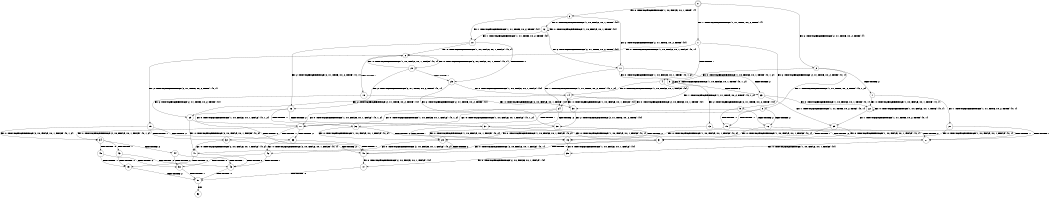 digraph BCG {
size = "7, 10.5";
center = TRUE;
node [shape = circle];
0 [peripheries = 2];
0 -> 1 [label = "EX !1 !ATOMIC_EXCH_BRANCH (1, +1, TRUE, +0, 2, TRUE) !{}"];
0 -> 2 [label = "EX !2 !ATOMIC_EXCH_BRANCH (2, +1, TRUE, +0, 2, TRUE) !{}"];
0 -> 3 [label = "EX !0 !ATOMIC_EXCH_BRANCH (1, +0, FALSE, +0, 1, TRUE) !{}"];
1 -> 4 [label = "TERMINATE !1"];
1 -> 5 [label = "EX !2 !ATOMIC_EXCH_BRANCH (2, +1, TRUE, +0, 2, TRUE) !{0, 1}"];
1 -> 6 [label = "EX !0 !ATOMIC_EXCH_BRANCH (1, +0, FALSE, +0, 1, FALSE) !{0, 1}"];
2 -> 7 [label = "TERMINATE !2"];
2 -> 8 [label = "EX !1 !ATOMIC_EXCH_BRANCH (1, +1, TRUE, +0, 2, TRUE) !{0, 1, 2}"];
2 -> 9 [label = "EX !0 !ATOMIC_EXCH_BRANCH (1, +0, FALSE, +0, 1, TRUE) !{0, 1, 2}"];
3 -> 10 [label = "EX !1 !ATOMIC_EXCH_BRANCH (1, +1, TRUE, +0, 2, TRUE) !{0}"];
3 -> 11 [label = "EX !2 !ATOMIC_EXCH_BRANCH (2, +1, TRUE, +0, 2, TRUE) !{0}"];
3 -> 12 [label = "EX !0 !ATOMIC_EXCH_BRANCH (1, +0, FALSE, +0, 1, TRUE) !{0}"];
4 -> 13 [label = "EX !2 !ATOMIC_EXCH_BRANCH (2, +1, TRUE, +0, 2, TRUE) !{0}"];
4 -> 14 [label = "EX !0 !ATOMIC_EXCH_BRANCH (1, +0, FALSE, +0, 1, FALSE) !{0}"];
5 -> 15 [label = "TERMINATE !1"];
5 -> 16 [label = "TERMINATE !2"];
5 -> 17 [label = "EX !0 !ATOMIC_EXCH_BRANCH (1, +0, FALSE, +0, 1, FALSE) !{0, 1, 2}"];
6 -> 18 [label = "TERMINATE !1"];
6 -> 19 [label = "EX !2 !ATOMIC_EXCH_BRANCH (2, +1, TRUE, +0, 2, TRUE) !{0, 1}"];
6 -> 20 [label = "EX !0 !ATOMIC_EXCH_BRANCH (2, +0, FALSE, +0, 1, TRUE) !{0, 1}"];
7 -> 21 [label = "EX !1 !ATOMIC_EXCH_BRANCH (1, +1, TRUE, +0, 2, TRUE) !{0, 1}"];
7 -> 22 [label = "EX !0 !ATOMIC_EXCH_BRANCH (1, +0, FALSE, +0, 1, TRUE) !{0, 1}"];
8 -> 15 [label = "TERMINATE !1"];
8 -> 16 [label = "TERMINATE !2"];
8 -> 17 [label = "EX !0 !ATOMIC_EXCH_BRANCH (1, +0, FALSE, +0, 1, FALSE) !{0, 1, 2}"];
9 -> 23 [label = "TERMINATE !2"];
9 -> 24 [label = "EX !1 !ATOMIC_EXCH_BRANCH (1, +1, TRUE, +0, 2, TRUE) !{0, 1, 2}"];
9 -> 9 [label = "EX !0 !ATOMIC_EXCH_BRANCH (1, +0, FALSE, +0, 1, TRUE) !{0, 1, 2}"];
10 -> 25 [label = "TERMINATE !1"];
10 -> 26 [label = "EX !2 !ATOMIC_EXCH_BRANCH (2, +1, TRUE, +0, 2, TRUE) !{0, 1}"];
10 -> 6 [label = "EX !0 !ATOMIC_EXCH_BRANCH (1, +0, FALSE, +0, 1, FALSE) !{0, 1}"];
11 -> 23 [label = "TERMINATE !2"];
11 -> 24 [label = "EX !1 !ATOMIC_EXCH_BRANCH (1, +1, TRUE, +0, 2, TRUE) !{0, 1, 2}"];
11 -> 9 [label = "EX !0 !ATOMIC_EXCH_BRANCH (1, +0, FALSE, +0, 1, TRUE) !{0, 1, 2}"];
12 -> 10 [label = "EX !1 !ATOMIC_EXCH_BRANCH (1, +1, TRUE, +0, 2, TRUE) !{0}"];
12 -> 11 [label = "EX !2 !ATOMIC_EXCH_BRANCH (2, +1, TRUE, +0, 2, TRUE) !{0}"];
12 -> 12 [label = "EX !0 !ATOMIC_EXCH_BRANCH (1, +0, FALSE, +0, 1, TRUE) !{0}"];
13 -> 27 [label = "TERMINATE !2"];
13 -> 28 [label = "EX !0 !ATOMIC_EXCH_BRANCH (1, +0, FALSE, +0, 1, FALSE) !{0, 2}"];
14 -> 29 [label = "EX !2 !ATOMIC_EXCH_BRANCH (2, +1, TRUE, +0, 2, TRUE) !{0}"];
14 -> 30 [label = "EX !0 !ATOMIC_EXCH_BRANCH (2, +0, FALSE, +0, 1, TRUE) !{0}"];
15 -> 27 [label = "TERMINATE !2"];
15 -> 28 [label = "EX !0 !ATOMIC_EXCH_BRANCH (1, +0, FALSE, +0, 1, FALSE) !{0, 2}"];
16 -> 27 [label = "TERMINATE !1"];
16 -> 31 [label = "EX !0 !ATOMIC_EXCH_BRANCH (1, +0, FALSE, +0, 1, FALSE) !{0, 1}"];
17 -> 32 [label = "TERMINATE !1"];
17 -> 33 [label = "TERMINATE !2"];
17 -> 34 [label = "EX !0 !ATOMIC_EXCH_BRANCH (2, +0, FALSE, +0, 1, FALSE) !{0, 1, 2}"];
18 -> 29 [label = "EX !2 !ATOMIC_EXCH_BRANCH (2, +1, TRUE, +0, 2, TRUE) !{0}"];
18 -> 30 [label = "EX !0 !ATOMIC_EXCH_BRANCH (2, +0, FALSE, +0, 1, TRUE) !{0}"];
19 -> 32 [label = "TERMINATE !1"];
19 -> 33 [label = "TERMINATE !2"];
19 -> 34 [label = "EX !0 !ATOMIC_EXCH_BRANCH (2, +0, FALSE, +0, 1, FALSE) !{0, 1, 2}"];
20 -> 25 [label = "TERMINATE !1"];
20 -> 26 [label = "EX !2 !ATOMIC_EXCH_BRANCH (2, +1, TRUE, +0, 2, TRUE) !{0, 1}"];
20 -> 6 [label = "EX !0 !ATOMIC_EXCH_BRANCH (1, +0, FALSE, +0, 1, FALSE) !{0, 1}"];
21 -> 27 [label = "TERMINATE !1"];
21 -> 31 [label = "EX !0 !ATOMIC_EXCH_BRANCH (1, +0, FALSE, +0, 1, FALSE) !{0, 1}"];
22 -> 35 [label = "EX !1 !ATOMIC_EXCH_BRANCH (1, +1, TRUE, +0, 2, TRUE) !{0, 1}"];
22 -> 22 [label = "EX !0 !ATOMIC_EXCH_BRANCH (1, +0, FALSE, +0, 1, TRUE) !{0, 1}"];
23 -> 35 [label = "EX !1 !ATOMIC_EXCH_BRANCH (1, +1, TRUE, +0, 2, TRUE) !{0, 1}"];
23 -> 22 [label = "EX !0 !ATOMIC_EXCH_BRANCH (1, +0, FALSE, +0, 1, TRUE) !{0, 1}"];
24 -> 36 [label = "TERMINATE !1"];
24 -> 37 [label = "TERMINATE !2"];
24 -> 17 [label = "EX !0 !ATOMIC_EXCH_BRANCH (1, +0, FALSE, +0, 1, FALSE) !{0, 1, 2}"];
25 -> 38 [label = "EX !2 !ATOMIC_EXCH_BRANCH (2, +1, TRUE, +0, 2, TRUE) !{0}"];
25 -> 14 [label = "EX !0 !ATOMIC_EXCH_BRANCH (1, +0, FALSE, +0, 1, FALSE) !{0}"];
26 -> 36 [label = "TERMINATE !1"];
26 -> 37 [label = "TERMINATE !2"];
26 -> 17 [label = "EX !0 !ATOMIC_EXCH_BRANCH (1, +0, FALSE, +0, 1, FALSE) !{0, 1, 2}"];
27 -> 39 [label = "EX !0 !ATOMIC_EXCH_BRANCH (1, +0, FALSE, +0, 1, FALSE) !{0}"];
28 -> 40 [label = "TERMINATE !2"];
28 -> 41 [label = "EX !0 !ATOMIC_EXCH_BRANCH (2, +0, FALSE, +0, 1, FALSE) !{0, 2}"];
29 -> 40 [label = "TERMINATE !2"];
29 -> 41 [label = "EX !0 !ATOMIC_EXCH_BRANCH (2, +0, FALSE, +0, 1, FALSE) !{0, 2}"];
30 -> 38 [label = "EX !2 !ATOMIC_EXCH_BRANCH (2, +1, TRUE, +0, 2, TRUE) !{0}"];
30 -> 14 [label = "EX !0 !ATOMIC_EXCH_BRANCH (1, +0, FALSE, +0, 1, FALSE) !{0}"];
31 -> 40 [label = "TERMINATE !1"];
31 -> 42 [label = "EX !0 !ATOMIC_EXCH_BRANCH (2, +0, FALSE, +0, 1, FALSE) !{0, 1}"];
32 -> 40 [label = "TERMINATE !2"];
32 -> 41 [label = "EX !0 !ATOMIC_EXCH_BRANCH (2, +0, FALSE, +0, 1, FALSE) !{0, 2}"];
33 -> 40 [label = "TERMINATE !1"];
33 -> 42 [label = "EX !0 !ATOMIC_EXCH_BRANCH (2, +0, FALSE, +0, 1, FALSE) !{0, 1}"];
34 -> 43 [label = "TERMINATE !1"];
34 -> 44 [label = "TERMINATE !2"];
34 -> 45 [label = "TERMINATE !0"];
35 -> 46 [label = "TERMINATE !1"];
35 -> 31 [label = "EX !0 !ATOMIC_EXCH_BRANCH (1, +0, FALSE, +0, 1, FALSE) !{0, 1}"];
36 -> 46 [label = "TERMINATE !2"];
36 -> 28 [label = "EX !0 !ATOMIC_EXCH_BRANCH (1, +0, FALSE, +0, 1, FALSE) !{0, 2}"];
37 -> 46 [label = "TERMINATE !1"];
37 -> 31 [label = "EX !0 !ATOMIC_EXCH_BRANCH (1, +0, FALSE, +0, 1, FALSE) !{0, 1}"];
38 -> 46 [label = "TERMINATE !2"];
38 -> 28 [label = "EX !0 !ATOMIC_EXCH_BRANCH (1, +0, FALSE, +0, 1, FALSE) !{0, 2}"];
39 -> 47 [label = "EX !0 !ATOMIC_EXCH_BRANCH (2, +0, FALSE, +0, 1, FALSE) !{0}"];
40 -> 47 [label = "EX !0 !ATOMIC_EXCH_BRANCH (2, +0, FALSE, +0, 1, FALSE) !{0}"];
41 -> 48 [label = "TERMINATE !2"];
41 -> 49 [label = "TERMINATE !0"];
42 -> 48 [label = "TERMINATE !1"];
42 -> 50 [label = "TERMINATE !0"];
43 -> 48 [label = "TERMINATE !2"];
43 -> 49 [label = "TERMINATE !0"];
44 -> 48 [label = "TERMINATE !1"];
44 -> 50 [label = "TERMINATE !0"];
45 -> 49 [label = "TERMINATE !1"];
45 -> 50 [label = "TERMINATE !2"];
46 -> 39 [label = "EX !0 !ATOMIC_EXCH_BRANCH (1, +0, FALSE, +0, 1, FALSE) !{0}"];
47 -> 51 [label = "TERMINATE !0"];
48 -> 51 [label = "TERMINATE !0"];
49 -> 51 [label = "TERMINATE !2"];
50 -> 51 [label = "TERMINATE !1"];
51 -> 52 [label = "exit"];
}
